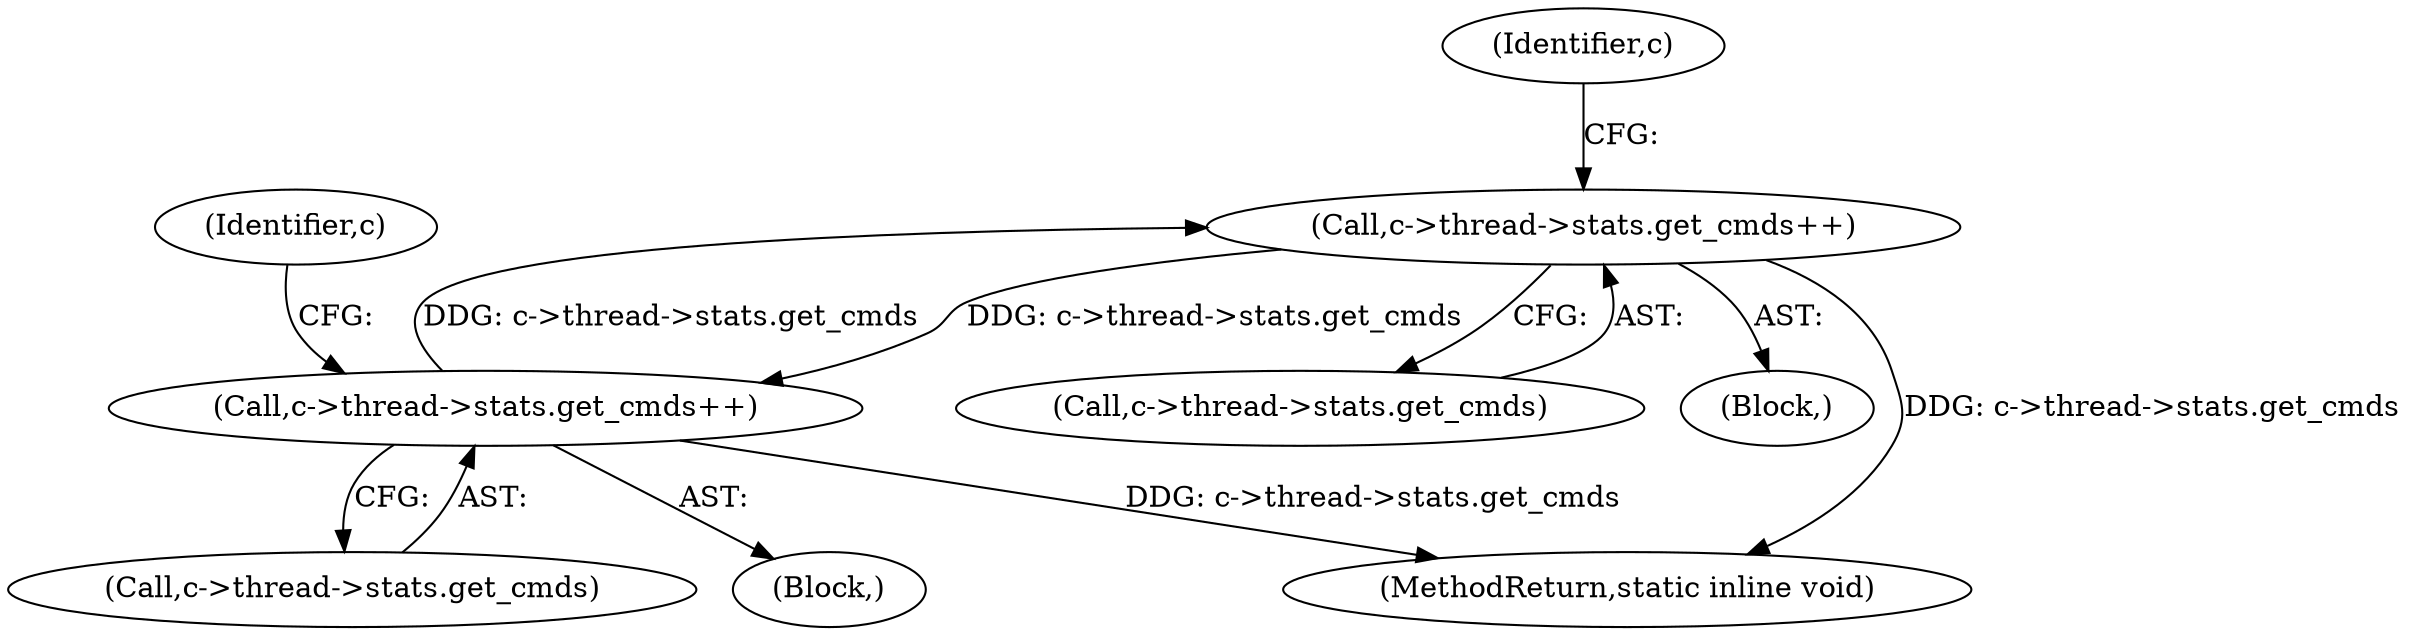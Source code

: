 digraph "0_memcached_a8c4a82787b8b6c256d61bd5c42fb7f92d1bae00@API" {
"1000623" [label="(Call,c->thread->stats.get_cmds++)"];
"1000577" [label="(Call,c->thread->stats.get_cmds++)"];
"1000623" [label="(Call,c->thread->stats.get_cmds++)"];
"1000624" [label="(Call,c->thread->stats.get_cmds)"];
"1000636" [label="(Identifier,c)"];
"1000577" [label="(Call,c->thread->stats.get_cmds++)"];
"1000605" [label="(Block,)"];
"1000623" [label="(Call,c->thread->stats.get_cmds++)"];
"1000755" [label="(MethodReturn,static inline void)"];
"1000590" [label="(Identifier,c)"];
"1000578" [label="(Call,c->thread->stats.get_cmds)"];
"1000190" [label="(Block,)"];
"1000623" -> "1000605"  [label="AST: "];
"1000623" -> "1000624"  [label="CFG: "];
"1000624" -> "1000623"  [label="AST: "];
"1000636" -> "1000623"  [label="CFG: "];
"1000623" -> "1000755"  [label="DDG: c->thread->stats.get_cmds"];
"1000623" -> "1000577"  [label="DDG: c->thread->stats.get_cmds"];
"1000577" -> "1000623"  [label="DDG: c->thread->stats.get_cmds"];
"1000577" -> "1000190"  [label="AST: "];
"1000577" -> "1000578"  [label="CFG: "];
"1000578" -> "1000577"  [label="AST: "];
"1000590" -> "1000577"  [label="CFG: "];
"1000577" -> "1000755"  [label="DDG: c->thread->stats.get_cmds"];
}
